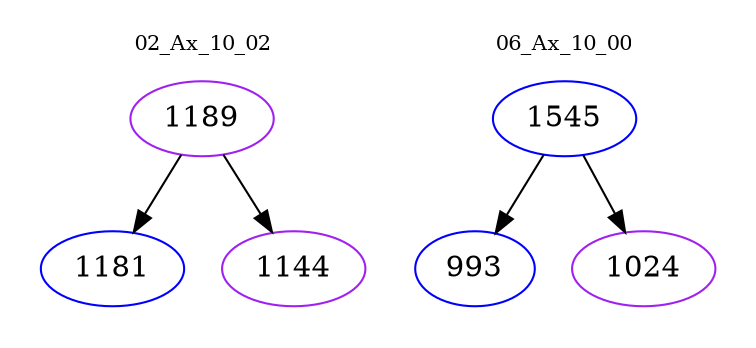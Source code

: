 digraph{
subgraph cluster_0 {
color = white
label = "02_Ax_10_02";
fontsize=10;
T0_1189 [label="1189", color="purple"]
T0_1189 -> T0_1181 [color="black"]
T0_1181 [label="1181", color="blue"]
T0_1189 -> T0_1144 [color="black"]
T0_1144 [label="1144", color="purple"]
}
subgraph cluster_1 {
color = white
label = "06_Ax_10_00";
fontsize=10;
T1_1545 [label="1545", color="blue"]
T1_1545 -> T1_993 [color="black"]
T1_993 [label="993", color="blue"]
T1_1545 -> T1_1024 [color="black"]
T1_1024 [label="1024", color="purple"]
}
}
